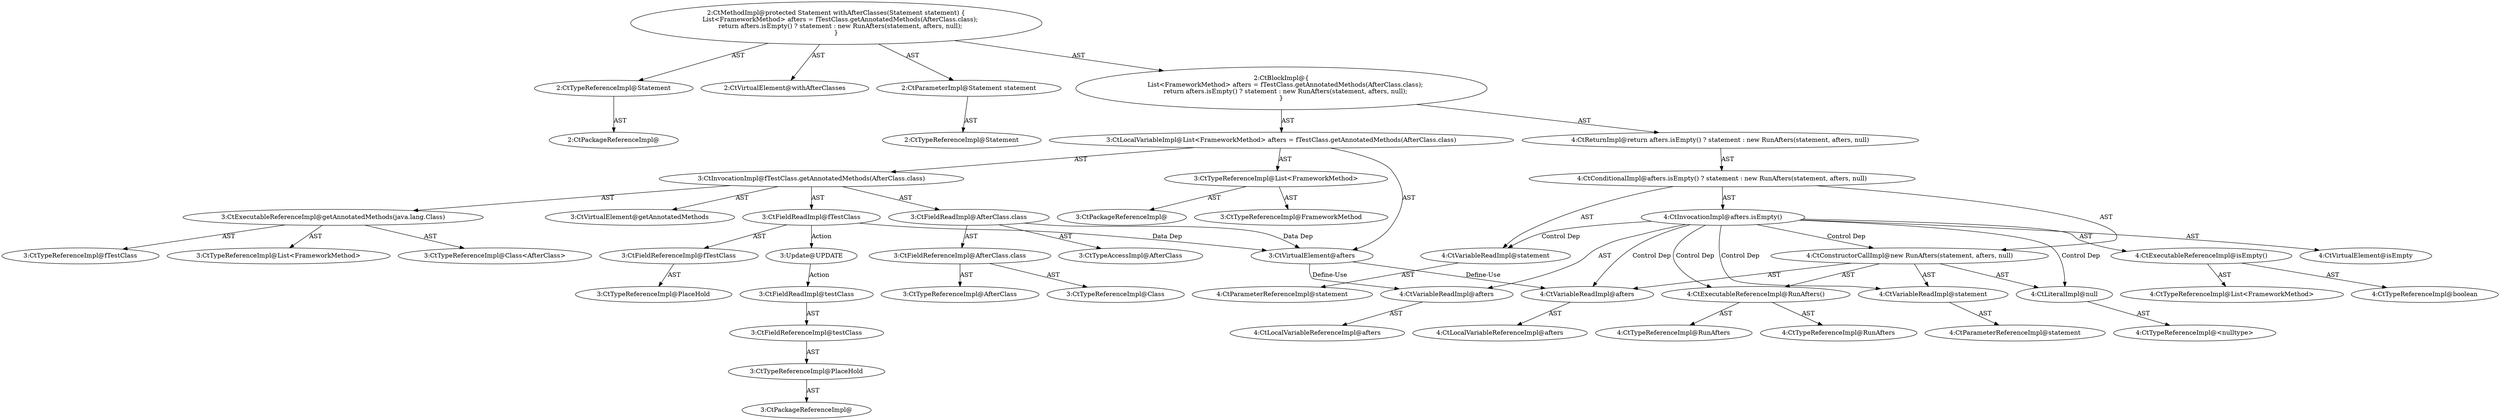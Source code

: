 digraph "withAfterClasses#?,Statement" {
0 [label="2:CtTypeReferenceImpl@Statement" shape=ellipse]
1 [label="2:CtPackageReferenceImpl@" shape=ellipse]
2 [label="2:CtVirtualElement@withAfterClasses" shape=ellipse]
3 [label="2:CtParameterImpl@Statement statement" shape=ellipse]
4 [label="2:CtTypeReferenceImpl@Statement" shape=ellipse]
5 [label="3:CtTypeReferenceImpl@List<FrameworkMethod>" shape=ellipse]
6 [label="3:CtPackageReferenceImpl@" shape=ellipse]
7 [label="3:CtTypeReferenceImpl@FrameworkMethod" shape=ellipse]
8 [label="3:CtExecutableReferenceImpl@getAnnotatedMethods(java.lang.Class)" shape=ellipse]
9 [label="3:CtTypeReferenceImpl@fTestClass" shape=ellipse]
10 [label="3:CtTypeReferenceImpl@List<FrameworkMethod>" shape=ellipse]
11 [label="3:CtTypeReferenceImpl@Class<AfterClass>" shape=ellipse]
12 [label="3:CtVirtualElement@getAnnotatedMethods" shape=ellipse]
13 [label="3:CtFieldReferenceImpl@fTestClass" shape=ellipse]
14 [label="3:CtTypeReferenceImpl@PlaceHold" shape=ellipse]
15 [label="3:CtFieldReadImpl@fTestClass" shape=ellipse]
16 [label="3:CtFieldReferenceImpl@AfterClass.class" shape=ellipse]
17 [label="3:CtTypeReferenceImpl@AfterClass" shape=ellipse]
18 [label="3:CtTypeReferenceImpl@Class" shape=ellipse]
19 [label="3:CtFieldReadImpl@AfterClass.class" shape=ellipse]
20 [label="3:CtTypeAccessImpl@AfterClass" shape=ellipse]
21 [label="3:CtInvocationImpl@fTestClass.getAnnotatedMethods(AfterClass.class)" shape=ellipse]
22 [label="3:CtVirtualElement@afters" shape=ellipse]
23 [label="3:CtLocalVariableImpl@List<FrameworkMethod> afters = fTestClass.getAnnotatedMethods(AfterClass.class)" shape=ellipse]
24 [label="4:CtExecutableReferenceImpl@isEmpty()" shape=ellipse]
25 [label="4:CtTypeReferenceImpl@List<FrameworkMethod>" shape=ellipse]
26 [label="4:CtTypeReferenceImpl@boolean" shape=ellipse]
27 [label="4:CtVirtualElement@isEmpty" shape=ellipse]
28 [label="4:CtVariableReadImpl@afters" shape=ellipse]
29 [label="4:CtLocalVariableReferenceImpl@afters" shape=ellipse]
30 [label="4:CtInvocationImpl@afters.isEmpty()" shape=ellipse]
31 [label="4:CtVariableReadImpl@statement" shape=ellipse]
32 [label="4:CtParameterReferenceImpl@statement" shape=ellipse]
33 [label="4:CtExecutableReferenceImpl@RunAfters()" shape=ellipse]
34 [label="4:CtTypeReferenceImpl@RunAfters" shape=ellipse]
35 [label="4:CtTypeReferenceImpl@RunAfters" shape=ellipse]
36 [label="4:CtVariableReadImpl@statement" shape=ellipse]
37 [label="4:CtParameterReferenceImpl@statement" shape=ellipse]
38 [label="4:CtVariableReadImpl@afters" shape=ellipse]
39 [label="4:CtLocalVariableReferenceImpl@afters" shape=ellipse]
40 [label="4:CtLiteralImpl@null" shape=ellipse]
41 [label="4:CtTypeReferenceImpl@<nulltype>" shape=ellipse]
42 [label="4:CtConstructorCallImpl@new RunAfters(statement, afters, null)" shape=ellipse]
43 [label="4:CtConditionalImpl@afters.isEmpty() ? statement : new RunAfters(statement, afters, null)" shape=ellipse]
44 [label="4:CtReturnImpl@return afters.isEmpty() ? statement : new RunAfters(statement, afters, null)" shape=ellipse]
45 [label="2:CtBlockImpl@\{
    List<FrameworkMethod> afters = fTestClass.getAnnotatedMethods(AfterClass.class);
    return afters.isEmpty() ? statement : new RunAfters(statement, afters, null);
\}" shape=ellipse]
46 [label="2:CtMethodImpl@protected Statement withAfterClasses(Statement statement) \{
    List<FrameworkMethod> afters = fTestClass.getAnnotatedMethods(AfterClass.class);
    return afters.isEmpty() ? statement : new RunAfters(statement, afters, null);
\}" shape=ellipse]
47 [label="3:Update@UPDATE" shape=ellipse]
48 [label="3:CtPackageReferenceImpl@" shape=ellipse]
49 [label="3:CtTypeReferenceImpl@PlaceHold" shape=ellipse]
50 [label="3:CtFieldReferenceImpl@testClass" shape=ellipse]
51 [label="3:CtFieldReadImpl@testClass" shape=ellipse]
0 -> 1 [label="AST"];
3 -> 4 [label="AST"];
5 -> 6 [label="AST"];
5 -> 7 [label="AST"];
8 -> 9 [label="AST"];
8 -> 10 [label="AST"];
8 -> 11 [label="AST"];
13 -> 14 [label="AST"];
15 -> 13 [label="AST"];
15 -> 22 [label="Data Dep"];
15 -> 47 [label="Action"];
16 -> 17 [label="AST"];
16 -> 18 [label="AST"];
19 -> 20 [label="AST"];
19 -> 16 [label="AST"];
19 -> 22 [label="Data Dep"];
21 -> 12 [label="AST"];
21 -> 15 [label="AST"];
21 -> 8 [label="AST"];
21 -> 19 [label="AST"];
22 -> 28 [label="Define-Use"];
22 -> 38 [label="Define-Use"];
23 -> 22 [label="AST"];
23 -> 5 [label="AST"];
23 -> 21 [label="AST"];
24 -> 25 [label="AST"];
24 -> 26 [label="AST"];
28 -> 29 [label="AST"];
30 -> 27 [label="AST"];
30 -> 28 [label="AST"];
30 -> 24 [label="AST"];
30 -> 31 [label="Control Dep"];
30 -> 42 [label="Control Dep"];
30 -> 33 [label="Control Dep"];
30 -> 36 [label="Control Dep"];
30 -> 38 [label="Control Dep"];
30 -> 40 [label="Control Dep"];
31 -> 32 [label="AST"];
33 -> 34 [label="AST"];
33 -> 35 [label="AST"];
36 -> 37 [label="AST"];
38 -> 39 [label="AST"];
40 -> 41 [label="AST"];
42 -> 33 [label="AST"];
42 -> 36 [label="AST"];
42 -> 38 [label="AST"];
42 -> 40 [label="AST"];
43 -> 30 [label="AST"];
43 -> 31 [label="AST"];
43 -> 42 [label="AST"];
44 -> 43 [label="AST"];
45 -> 23 [label="AST"];
45 -> 44 [label="AST"];
46 -> 2 [label="AST"];
46 -> 0 [label="AST"];
46 -> 3 [label="AST"];
46 -> 45 [label="AST"];
47 -> 51 [label="Action"];
49 -> 48 [label="AST"];
50 -> 49 [label="AST"];
51 -> 50 [label="AST"];
}